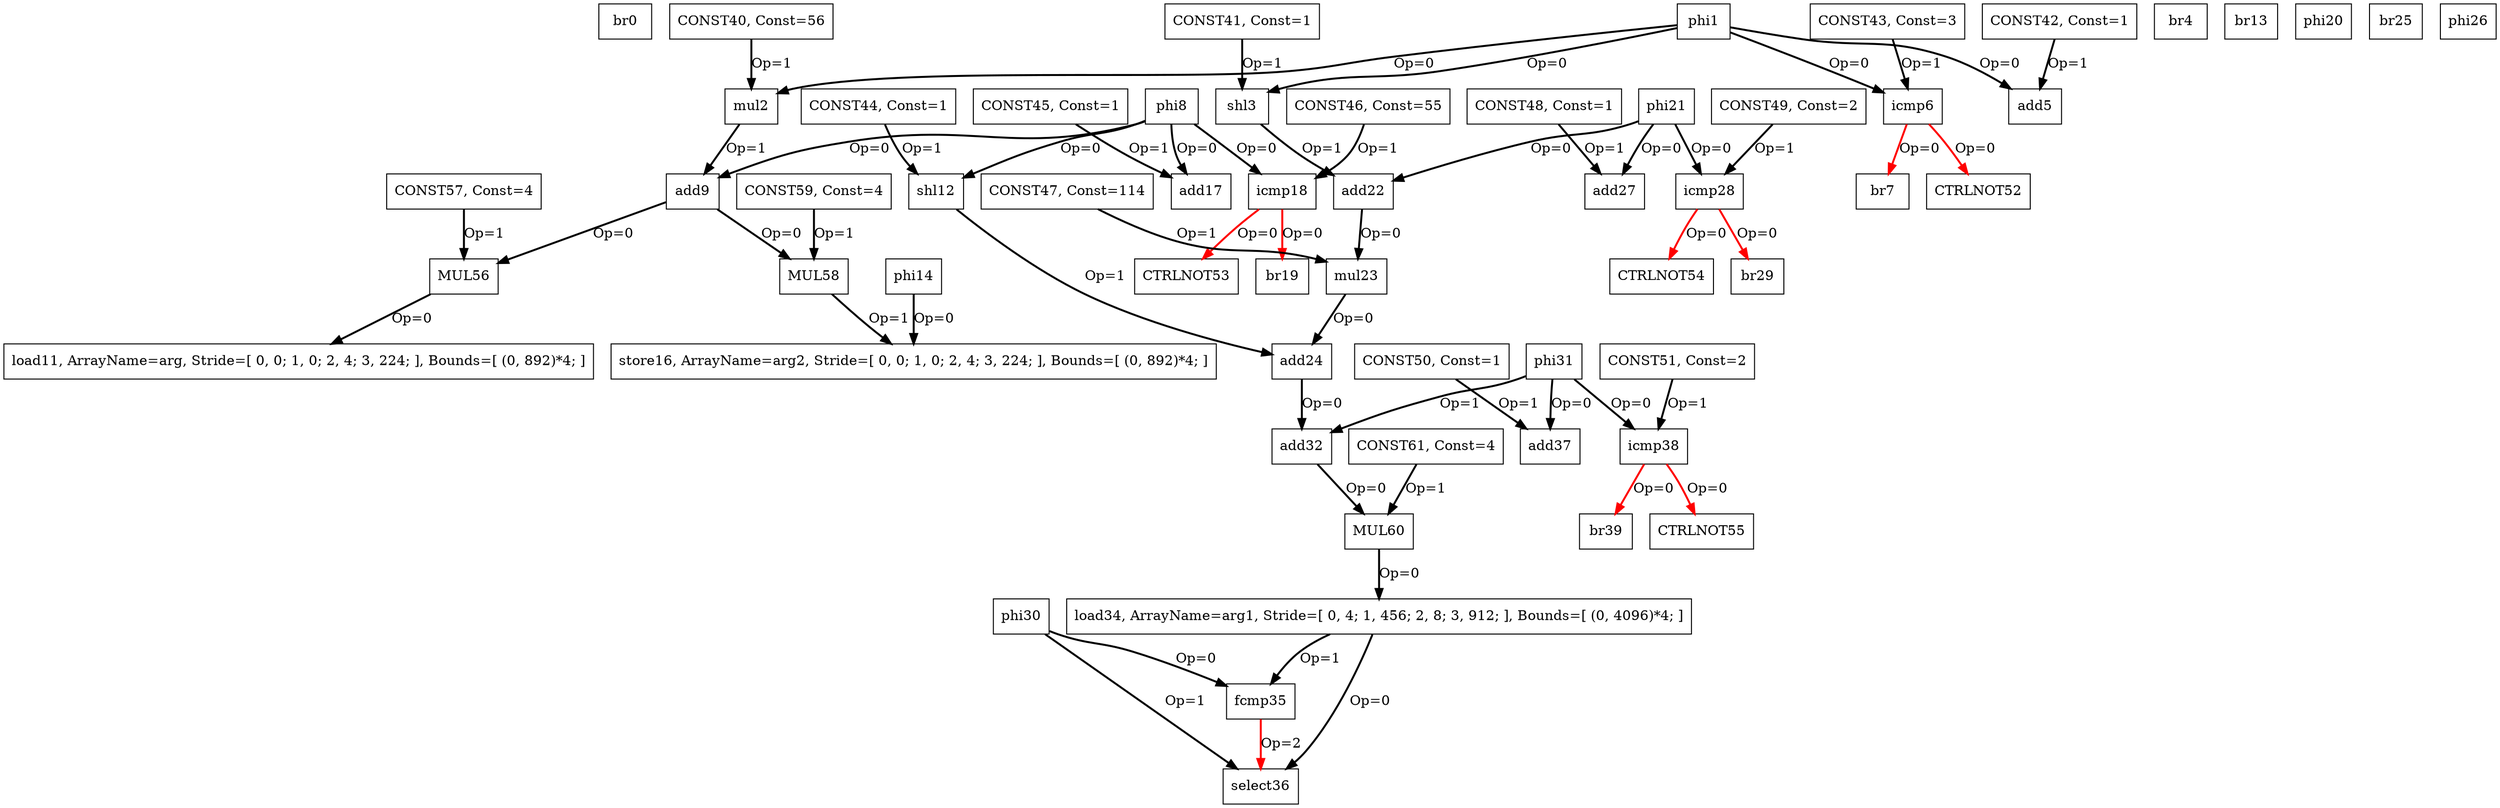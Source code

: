 Digraph G {
br0[label = "br0", shape = box, color = black];
phi1[label = "phi1", shape = box, color = black];
mul2[label = "mul2", shape = box, color = black];
shl3[label = "shl3", shape = box, color = black];
br4[label = "br4", shape = box, color = black];
add5[label = "add5", shape = box, color = black];
icmp6[label = "icmp6", shape = box, color = black];
br7[label = "br7", shape = box, color = black];
phi8[label = "phi8", shape = box, color = black];
add9[label = "add9", shape = box, color = black];
load11[label = "load11, ArrayName=arg, Stride=[ 0, 0; 1, 0; 2, 4; 3, 224; ], Bounds=[ (0, 892)*4; ]", shape = box, color = black];
shl12[label = "shl12", shape = box, color = black];
br13[label = "br13", shape = box, color = black];
phi14[label = "phi14", shape = box, color = black];
store16[label = "store16, ArrayName=arg2, Stride=[ 0, 0; 1, 0; 2, 4; 3, 224; ], Bounds=[ (0, 892)*4; ]", shape = box, color = black];
add17[label = "add17", shape = box, color = black];
icmp18[label = "icmp18", shape = box, color = black];
br19[label = "br19", shape = box, color = black];
phi20[label = "phi20", shape = box, color = black];
phi21[label = "phi21", shape = box, color = black];
add22[label = "add22", shape = box, color = black];
mul23[label = "mul23", shape = box, color = black];
add24[label = "add24", shape = box, color = black];
br25[label = "br25", shape = box, color = black];
phi26[label = "phi26", shape = box, color = black];
add27[label = "add27", shape = box, color = black];
icmp28[label = "icmp28", shape = box, color = black];
br29[label = "br29", shape = box, color = black];
phi30[label = "phi30", shape = box, color = black];
phi31[label = "phi31", shape = box, color = black];
add32[label = "add32", shape = box, color = black];
load34[label = "load34, ArrayName=arg1, Stride=[ 0, 4; 1, 456; 2, 8; 3, 912; ], Bounds=[ (0, 4096)*4; ]", shape = box, color = black];
fcmp35[label = "fcmp35", shape = box, color = black];
select36[label = "select36", shape = box, color = black];
add37[label = "add37", shape = box, color = black];
icmp38[label = "icmp38", shape = box, color = black];
br39[label = "br39", shape = box, color = black];
CONST40[label = "CONST40, Const=56", shape = box, color = black];
CONST41[label = "CONST41, Const=1", shape = box, color = black];
CONST42[label = "CONST42, Const=1", shape = box, color = black];
CONST43[label = "CONST43, Const=3", shape = box, color = black];
CONST44[label = "CONST44, Const=1", shape = box, color = black];
CONST45[label = "CONST45, Const=1", shape = box, color = black];
CONST46[label = "CONST46, Const=55", shape = box, color = black];
CONST47[label = "CONST47, Const=114", shape = box, color = black];
CONST48[label = "CONST48, Const=1", shape = box, color = black];
CONST49[label = "CONST49, Const=2", shape = box, color = black];
CONST50[label = "CONST50, Const=1", shape = box, color = black];
CONST51[label = "CONST51, Const=2", shape = box, color = black];
CTRLNOT52[label = "CTRLNOT52", shape = box, color = black];
CTRLNOT53[label = "CTRLNOT53", shape = box, color = black];
CTRLNOT54[label = "CTRLNOT54", shape = box, color = black];
CTRLNOT55[label = "CTRLNOT55", shape = box, color = black];
MUL56[label = "MUL56", shape = box, color = black];
CONST57[label = "CONST57, Const=4", shape = box, color = black];
MUL58[label = "MUL58", shape = box, color = black];
CONST59[label = "CONST59, Const=4", shape = box, color = black];
MUL60[label = "MUL60", shape = box, color = black];
CONST61[label = "CONST61, Const=4", shape = box, color = black];
phi1 -> icmp6[color = black, style = bold, label = "Op=0"];
phi1 -> add5[color = black, style = bold, label = "Op=0"];
phi1 -> shl3[color = black, style = bold, label = "Op=0"];
phi1 -> mul2[color = black, style = bold, label = "Op=0"];
CONST40 -> mul2[color = black, style = bold, label = "Op=1"];
mul2 -> add9[color = black, style = bold, label = "Op=1"];
CONST41 -> shl3[color = black, style = bold, label = "Op=1"];
shl3 -> add22[color = black, style = bold, label = "Op=1"];
CONST42 -> add5[color = black, style = bold, label = "Op=1"];
CONST43 -> icmp6[color = black, style = bold, label = "Op=1"];
icmp6 -> br7[color = red, style = bold, label = "Op=0"];
phi8 -> icmp18[color = black, style = bold, label = "Op=0"];
phi8 -> add17[color = black, style = bold, label = "Op=0"];
phi8 -> shl12[color = black, style = bold, label = "Op=0"];
phi8 -> add9[color = black, style = bold, label = "Op=0"];
CONST44 -> shl12[color = black, style = bold, label = "Op=1"];
shl12 -> add24[color = black, style = bold, label = "Op=1"];
phi14 -> store16[color = black, style = bold, label = "Op=0"];
CONST45 -> add17[color = black, style = bold, label = "Op=1"];
CONST46 -> icmp18[color = black, style = bold, label = "Op=1"];
icmp18 -> br19[color = red, style = bold, label = "Op=0"];
phi21 -> icmp28[color = black, style = bold, label = "Op=0"];
phi21 -> add27[color = black, style = bold, label = "Op=0"];
phi21 -> add22[color = black, style = bold, label = "Op=0"];
add22 -> mul23[color = black, style = bold, label = "Op=0"];
CONST47 -> mul23[color = black, style = bold, label = "Op=1"];
mul23 -> add24[color = black, style = bold, label = "Op=0"];
add24 -> add32[color = black, style = bold, label = "Op=0"];
CONST48 -> add27[color = black, style = bold, label = "Op=1"];
CONST49 -> icmp28[color = black, style = bold, label = "Op=1"];
icmp28 -> br29[color = red, style = bold, label = "Op=0"];
phi30 -> select36[color = black, style = bold, label = "Op=1"];
phi30 -> fcmp35[color = black, style = bold, label = "Op=0"];
phi31 -> icmp38[color = black, style = bold, label = "Op=0"];
phi31 -> add37[color = black, style = bold, label = "Op=0"];
phi31 -> add32[color = black, style = bold, label = "Op=1"];
load34 -> select36[color = black, style = bold, label = "Op=0"];
load34 -> fcmp35[color = black, style = bold, label = "Op=1"];
fcmp35 -> select36[color = red, style = bold, label = "Op=2"];
CONST50 -> add37[color = black, style = bold, label = "Op=1"];
CONST51 -> icmp38[color = black, style = bold, label = "Op=1"];
icmp38 -> br39[color = red, style = bold, label = "Op=0"];
icmp6 -> CTRLNOT52[color = red, style = bold, label = "Op=0"];
icmp18 -> CTRLNOT53[color = red, style = bold, label = "Op=0"];
icmp28 -> CTRLNOT54[color = red, style = bold, label = "Op=0"];
icmp38 -> CTRLNOT55[color = red, style = bold, label = "Op=0"];
add9 -> MUL56[color = black, style = bold, label = "Op=0"];
CONST57 -> MUL56[color = black, style = bold, label = "Op=1"];
MUL56 -> load11[color = black, style = bold, label = "Op=0"];
add9 -> MUL58[color = black, style = bold, label = "Op=0"];
CONST59 -> MUL58[color = black, style = bold, label = "Op=1"];
MUL58 -> store16[color = black, style = bold, label = "Op=1"];
add32 -> MUL60[color = black, style = bold, label = "Op=0"];
CONST61 -> MUL60[color = black, style = bold, label = "Op=1"];
MUL60 -> load34[color = black, style = bold, label = "Op=0"];
}
